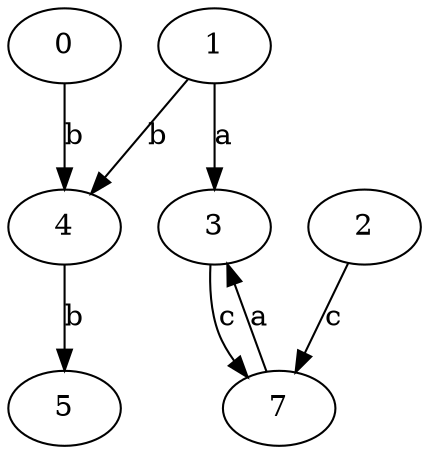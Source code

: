 strict digraph  {
0;
2;
3;
4;
5;
1;
7;
0 -> 4  [label=b];
2 -> 7  [label=c];
3 -> 7  [label=c];
4 -> 5  [label=b];
1 -> 3  [label=a];
1 -> 4  [label=b];
7 -> 3  [label=a];
}
